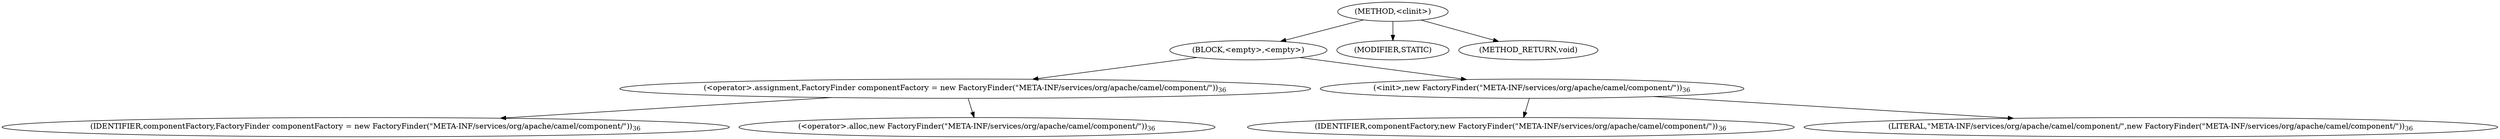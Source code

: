digraph "&lt;clinit&gt;" {  
"99" [label = <(METHOD,&lt;clinit&gt;)> ]
"100" [label = <(BLOCK,&lt;empty&gt;,&lt;empty&gt;)> ]
"101" [label = <(&lt;operator&gt;.assignment,FactoryFinder componentFactory = new FactoryFinder(&quot;META-INF/services/org/apache/camel/component/&quot;))<SUB>36</SUB>> ]
"102" [label = <(IDENTIFIER,componentFactory,FactoryFinder componentFactory = new FactoryFinder(&quot;META-INF/services/org/apache/camel/component/&quot;))<SUB>36</SUB>> ]
"103" [label = <(&lt;operator&gt;.alloc,new FactoryFinder(&quot;META-INF/services/org/apache/camel/component/&quot;))<SUB>36</SUB>> ]
"104" [label = <(&lt;init&gt;,new FactoryFinder(&quot;META-INF/services/org/apache/camel/component/&quot;))<SUB>36</SUB>> ]
"3" [label = <(IDENTIFIER,componentFactory,new FactoryFinder(&quot;META-INF/services/org/apache/camel/component/&quot;))<SUB>36</SUB>> ]
"105" [label = <(LITERAL,&quot;META-INF/services/org/apache/camel/component/&quot;,new FactoryFinder(&quot;META-INF/services/org/apache/camel/component/&quot;))<SUB>36</SUB>> ]
"106" [label = <(MODIFIER,STATIC)> ]
"107" [label = <(METHOD_RETURN,void)> ]
  "99" -> "100" 
  "99" -> "106" 
  "99" -> "107" 
  "100" -> "101" 
  "100" -> "104" 
  "101" -> "102" 
  "101" -> "103" 
  "104" -> "3" 
  "104" -> "105" 
}
